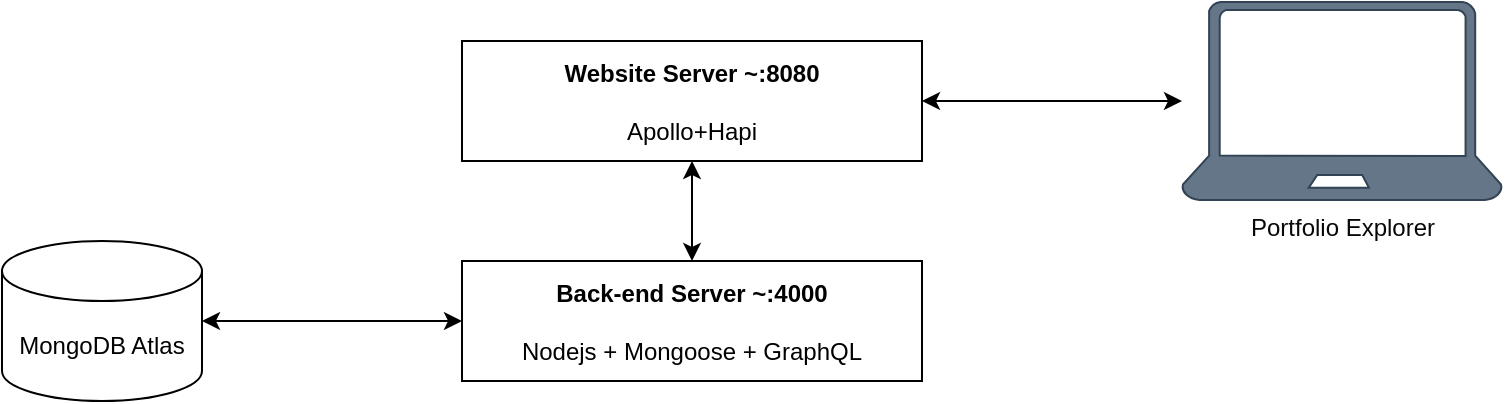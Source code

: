<mxfile version="14.6.13" type="device" pages="3"><diagram id="Qr_kKK8vMp603plm6s5G" name="App Architecture"><mxGraphModel dx="1346" dy="997" grid="1" gridSize="10" guides="1" tooltips="1" connect="1" arrows="1" fold="1" page="1" pageScale="1" pageWidth="1169" pageHeight="827" math="0" shadow="0"><root><mxCell id="NFdSjjTdS_H8bjInkMwH-0"/><mxCell id="NFdSjjTdS_H8bjInkMwH-1" parent="NFdSjjTdS_H8bjInkMwH-0"/><mxCell id="NFdSjjTdS_H8bjInkMwH-6" style="edgeStyle=orthogonalEdgeStyle;rounded=0;orthogonalLoop=1;jettySize=auto;html=1;entryX=0;entryY=0.5;entryDx=0;entryDy=0;startArrow=classic;startFill=1;" parent="NFdSjjTdS_H8bjInkMwH-1" source="NFdSjjTdS_H8bjInkMwH-2" target="NFdSjjTdS_H8bjInkMwH-5" edge="1"><mxGeometry relative="1" as="geometry"/></mxCell><mxCell id="NFdSjjTdS_H8bjInkMwH-2" value="MongoDB Atlas" style="shape=cylinder3;whiteSpace=wrap;html=1;boundedLbl=1;backgroundOutline=1;size=15;" parent="NFdSjjTdS_H8bjInkMwH-1" vertex="1"><mxGeometry x="200" y="419.5" width="100" height="80" as="geometry"/></mxCell><mxCell id="NFdSjjTdS_H8bjInkMwH-5" value="&lt;b&gt;Back-end Server ~:4000&lt;br&gt;&lt;/b&gt;&lt;br&gt;Nodejs + Mongoose + GraphQL" style="rounded=0;whiteSpace=wrap;html=1;" parent="NFdSjjTdS_H8bjInkMwH-1" vertex="1"><mxGeometry x="430" y="429.5" width="230" height="60" as="geometry"/></mxCell><mxCell id="NFdSjjTdS_H8bjInkMwH-8" style="edgeStyle=orthogonalEdgeStyle;rounded=0;orthogonalLoop=1;jettySize=auto;html=1;entryX=0.5;entryY=0;entryDx=0;entryDy=0;startArrow=classic;startFill=1;" parent="NFdSjjTdS_H8bjInkMwH-1" source="NFdSjjTdS_H8bjInkMwH-7" target="NFdSjjTdS_H8bjInkMwH-5" edge="1"><mxGeometry relative="1" as="geometry"/></mxCell><mxCell id="NFdSjjTdS_H8bjInkMwH-10" style="edgeStyle=orthogonalEdgeStyle;rounded=0;orthogonalLoop=1;jettySize=auto;html=1;startArrow=classic;startFill=1;" parent="NFdSjjTdS_H8bjInkMwH-1" source="NFdSjjTdS_H8bjInkMwH-7" target="NFdSjjTdS_H8bjInkMwH-9" edge="1"><mxGeometry relative="1" as="geometry"/></mxCell><mxCell id="NFdSjjTdS_H8bjInkMwH-7" value="&lt;b&gt;Website Server&amp;nbsp;~:8080&lt;br&gt;&lt;/b&gt;&lt;br&gt;Apollo+Hapi" style="rounded=0;whiteSpace=wrap;html=1;" parent="NFdSjjTdS_H8bjInkMwH-1" vertex="1"><mxGeometry x="430" y="319.5" width="230" height="60" as="geometry"/></mxCell><mxCell id="NFdSjjTdS_H8bjInkMwH-9" value="&lt;font color=&quot;#080808&quot;&gt;Portfolio Explorer&lt;/font&gt;" style="verticalLabelPosition=bottom;html=1;verticalAlign=top;align=center;strokeColor=#314354;fillColor=#647687;shape=mxgraph.azure.laptop;pointerEvents=1;fontColor=#ffffff;" parent="NFdSjjTdS_H8bjInkMwH-1" vertex="1"><mxGeometry x="790" y="300" width="160" height="99" as="geometry"/></mxCell></root></mxGraphModel></diagram><diagram id="U951dMZK3x4A3DFiXVAW" name="Data Structure"><mxGraphModel dx="1346" dy="997" grid="1" gridSize="10" guides="1" tooltips="1" connect="1" arrows="1" fold="1" page="1" pageScale="1" pageWidth="1169" pageHeight="827" math="0" shadow="0"><root><mxCell id="0"/><mxCell id="1" parent="0"/><mxCell id="augE_lxb-99a8Fwj-oyF-2" value="User" style="swimlane;fontStyle=0;childLayout=stackLayout;horizontal=1;startSize=26;fillColor=#d5e8d4;horizontalStack=0;resizeParent=1;resizeParentMax=0;resizeLast=0;collapsible=1;marginBottom=0;strokeColor=#82b366;" parent="1" vertex="1"><mxGeometry x="40" y="40" width="160" height="130" as="geometry"><mxRectangle x="120" y="80" width="60" height="26" as="alternateBounds"/></mxGeometry></mxCell><mxCell id="augE_lxb-99a8Fwj-oyF-3" value="+ email: String" style="text;strokeColor=none;fillColor=none;align=left;verticalAlign=top;spacingLeft=4;spacingRight=4;overflow=hidden;rotatable=0;points=[[0,0.5],[1,0.5]];portConstraint=eastwest;" parent="augE_lxb-99a8Fwj-oyF-2" vertex="1"><mxGeometry y="26" width="160" height="26" as="geometry"/></mxCell><mxCell id="augE_lxb-99a8Fwj-oyF-4" value="+ email_verified: Boolean" style="text;strokeColor=none;fillColor=none;align=left;verticalAlign=top;spacingLeft=4;spacingRight=4;overflow=hidden;rotatable=0;points=[[0,0.5],[1,0.5]];portConstraint=eastwest;" parent="augE_lxb-99a8Fwj-oyF-2" vertex="1"><mxGeometry y="52" width="160" height="26" as="geometry"/></mxCell><mxCell id="augE_lxb-99a8Fwj-oyF-5" value="+ username: String" style="text;strokeColor=none;fillColor=none;align=left;verticalAlign=top;spacingLeft=4;spacingRight=4;overflow=hidden;rotatable=0;points=[[0,0.5],[1,0.5]];portConstraint=eastwest;" parent="augE_lxb-99a8Fwj-oyF-2" vertex="1"><mxGeometry y="78" width="160" height="26" as="geometry"/></mxCell><mxCell id="augE_lxb-99a8Fwj-oyF-6" value="+ role: String" style="text;strokeColor=none;fillColor=none;align=left;verticalAlign=top;spacingLeft=4;spacingRight=4;overflow=hidden;rotatable=0;points=[[0,0.5],[1,0.5]];portConstraint=eastwest;" parent="augE_lxb-99a8Fwj-oyF-2" vertex="1"><mxGeometry y="104" width="160" height="26" as="geometry"/></mxCell><mxCell id="augE_lxb-99a8Fwj-oyF-9" value="Permission" style="swimlane;fontStyle=0;childLayout=stackLayout;horizontal=1;startSize=26;fillColor=#f8cecc;horizontalStack=0;resizeParent=1;resizeParentMax=0;resizeLast=0;collapsible=1;marginBottom=0;strokeColor=#b85450;" parent="1" vertex="1"><mxGeometry x="40" y="180" width="160" height="156" as="geometry"/></mxCell><mxCell id="augE_lxb-99a8Fwj-oyF-10" value="+ subject: String" style="text;strokeColor=none;fillColor=none;align=left;verticalAlign=top;spacingLeft=4;spacingRight=4;overflow=hidden;rotatable=0;points=[[0,0.5],[1,0.5]];portConstraint=eastwest;" parent="augE_lxb-99a8Fwj-oyF-9" vertex="1"><mxGeometry y="26" width="160" height="26" as="geometry"/></mxCell><mxCell id="augE_lxb-99a8Fwj-oyF-11" value="+ action: String" style="text;strokeColor=none;fillColor=none;align=left;verticalAlign=top;spacingLeft=4;spacingRight=4;overflow=hidden;rotatable=0;points=[[0,0.5],[1,0.5]];portConstraint=eastwest;" parent="augE_lxb-99a8Fwj-oyF-9" vertex="1"><mxGeometry y="52" width="160" height="26" as="geometry"/></mxCell><mxCell id="augE_lxb-99a8Fwj-oyF-12" value="+ object: String" style="text;strokeColor=none;fillColor=none;align=left;verticalAlign=top;spacingLeft=4;spacingRight=4;overflow=hidden;rotatable=0;points=[[0,0.5],[1,0.5]];portConstraint=eastwest;" parent="augE_lxb-99a8Fwj-oyF-9" vertex="1"><mxGeometry y="78" width="160" height="26" as="geometry"/></mxCell><mxCell id="augE_lxb-99a8Fwj-oyF-13" value="+ object_type: String" style="text;strokeColor=none;fillColor=none;align=left;verticalAlign=top;spacingLeft=4;spacingRight=4;overflow=hidden;rotatable=0;points=[[0,0.5],[1,0.5]];portConstraint=eastwest;" parent="augE_lxb-99a8Fwj-oyF-9" vertex="1"><mxGeometry y="104" width="160" height="26" as="geometry"/></mxCell><mxCell id="augE_lxb-99a8Fwj-oyF-14" value="+ depth: Number" style="text;strokeColor=none;fillColor=none;align=left;verticalAlign=top;spacingLeft=4;spacingRight=4;overflow=hidden;rotatable=0;points=[[0,0.5],[1,0.5]];portConstraint=eastwest;" parent="augE_lxb-99a8Fwj-oyF-9" vertex="1"><mxGeometry y="130" width="160" height="26" as="geometry"/></mxCell><mxCell id="augE_lxb-99a8Fwj-oyF-32" value="Layout" style="swimlane;fontStyle=0;childLayout=stackLayout;horizontal=1;startSize=26;fillColor=#e1d5e7;horizontalStack=0;resizeParent=1;resizeParentMax=0;resizeLast=0;collapsible=1;marginBottom=0;strokeColor=#9673a6;" parent="1" vertex="1"><mxGeometry x="40" y="352" width="160" height="78" as="geometry"/></mxCell><mxCell id="augE_lxb-99a8Fwj-oyF-33" value="+ name: String" style="text;strokeColor=none;fillColor=none;align=left;verticalAlign=top;spacingLeft=4;spacingRight=4;overflow=hidden;rotatable=0;points=[[0,0.5],[1,0.5]];portConstraint=eastwest;" parent="augE_lxb-99a8Fwj-oyF-32" vertex="1"><mxGeometry y="26" width="160" height="26" as="geometry"/></mxCell><mxCell id="augE_lxb-99a8Fwj-oyF-34" value="+ layout: [[String]]" style="text;strokeColor=none;fillColor=none;align=left;verticalAlign=top;spacingLeft=4;spacingRight=4;overflow=hidden;rotatable=0;points=[[0,0.5],[1,0.5]];portConstraint=eastwest;" parent="augE_lxb-99a8Fwj-oyF-32" vertex="1"><mxGeometry y="52" width="160" height="26" as="geometry"/></mxCell><mxCell id="augE_lxb-99a8Fwj-oyF-72" value="Board" style="swimlane;fontStyle=0;childLayout=stackLayout;horizontal=1;startSize=26;fillColor=#ffe6cc;horizontalStack=0;resizeParent=1;resizeParentMax=0;resizeLast=0;collapsible=1;marginBottom=0;strokeColor=#d79b00;" parent="1" vertex="1"><mxGeometry x="240" y="40" width="160" height="208" as="geometry"/></mxCell><mxCell id="augE_lxb-99a8Fwj-oyF-73" value="+ name: String" style="text;strokeColor=none;fillColor=none;align=left;verticalAlign=top;spacingLeft=4;spacingRight=4;overflow=hidden;rotatable=0;points=[[0,0.5],[1,0.5]];portConstraint=eastwest;" parent="augE_lxb-99a8Fwj-oyF-72" vertex="1"><mxGeometry y="26" width="160" height="26" as="geometry"/></mxCell><mxCell id="augE_lxb-99a8Fwj-oyF-74" value="+ board_id: String" style="text;strokeColor=none;fillColor=none;align=left;verticalAlign=top;spacingLeft=4;spacingRight=4;overflow=hidden;rotatable=0;points=[[0,0.5],[1,0.5]];portConstraint=eastwest;" parent="augE_lxb-99a8Fwj-oyF-72" vertex="1"><mxGeometry y="52" width="160" height="26" as="geometry"/></mxCell><mxCell id="augE_lxb-99a8Fwj-oyF-75" value="+ background: String" style="text;strokeColor=none;fillColor=none;align=left;verticalAlign=top;spacingLeft=4;spacingRight=4;overflow=hidden;rotatable=0;points=[[0,0.5],[1,0.5]];portConstraint=eastwest;" parent="augE_lxb-99a8Fwj-oyF-72" vertex="1"><mxGeometry y="78" width="160" height="26" as="geometry"/></mxCell><mxCell id="augE_lxb-99a8Fwj-oyF-76" value="+ description: String" style="text;strokeColor=none;fillColor=none;align=left;verticalAlign=top;spacingLeft=4;spacingRight=4;overflow=hidden;rotatable=0;points=[[0,0.5],[1,0.5]];portConstraint=eastwest;" parent="augE_lxb-99a8Fwj-oyF-72" vertex="1"><mxGeometry y="104" width="160" height="26" as="geometry"/></mxCell><mxCell id="augE_lxb-99a8Fwj-oyF-77" value="+ group_layouts: [Layout]" style="text;strokeColor=none;fillColor=none;align=left;verticalAlign=top;spacingLeft=4;spacingRight=4;overflow=hidden;rotatable=0;points=[[0,0.5],[1,0.5]];portConstraint=eastwest;" parent="augE_lxb-99a8Fwj-oyF-72" vertex="1"><mxGeometry y="130" width="160" height="26" as="geometry"/></mxCell><mxCell id="augE_lxb-99a8Fwj-oyF-79" value="+ type: String" style="text;strokeColor=none;fillColor=none;align=left;verticalAlign=top;spacingLeft=4;spacingRight=4;overflow=hidden;rotatable=0;points=[[0,0.5],[1,0.5]];portConstraint=eastwest;" parent="augE_lxb-99a8Fwj-oyF-72" vertex="1"><mxGeometry y="156" width="160" height="26" as="geometry"/></mxCell><mxCell id="augE_lxb-99a8Fwj-oyF-78" value="+ scope: String" style="text;strokeColor=none;fillColor=none;align=left;verticalAlign=top;spacingLeft=4;spacingRight=4;overflow=hidden;rotatable=0;points=[[0,0.5],[1,0.5]];portConstraint=eastwest;" parent="augE_lxb-99a8Fwj-oyF-72" vertex="1"><mxGeometry y="182" width="160" height="26" as="geometry"/></mxCell><mxCell id="augE_lxb-99a8Fwj-oyF-16" value="Group" style="swimlane;fontStyle=0;childLayout=stackLayout;horizontal=1;startSize=26;fillColor=#dae8fc;horizontalStack=0;resizeParent=1;resizeParentMax=0;resizeLast=0;collapsible=1;marginBottom=0;strokeColor=#6c8ebf;" parent="1" vertex="1"><mxGeometry x="420" y="40" width="190" height="390" as="geometry"/></mxCell><mxCell id="augE_lxb-99a8Fwj-oyF-17" value="+ name: String" style="text;strokeColor=none;fillColor=none;align=left;verticalAlign=top;spacingLeft=4;spacingRight=4;overflow=hidden;rotatable=0;points=[[0,0.5],[1,0.5]];portConstraint=eastwest;" parent="augE_lxb-99a8Fwj-oyF-16" vertex="1"><mxGeometry y="26" width="190" height="26" as="geometry"/></mxCell><mxCell id="augE_lxb-99a8Fwj-oyF-18" value="+ sector: String" style="text;strokeColor=none;fillColor=none;align=left;verticalAlign=top;spacingLeft=4;spacingRight=4;overflow=hidden;rotatable=0;points=[[0,0.5],[1,0.5]];portConstraint=eastwest;" parent="augE_lxb-99a8Fwj-oyF-16" vertex="1"><mxGeometry y="52" width="190" height="26" as="geometry"/></mxCell><mxCell id="augE_lxb-99a8Fwj-oyF-19" value="+ description: String" style="text;strokeColor=none;fillColor=none;align=left;verticalAlign=top;spacingLeft=4;spacingRight=4;overflow=hidden;rotatable=0;points=[[0,0.5],[1,0.5]];portConstraint=eastwest;" parent="augE_lxb-99a8Fwj-oyF-16" vertex="1"><mxGeometry y="78" width="190" height="26" as="geometry"/></mxCell><mxCell id="augE_lxb-99a8Fwj-oyF-20" value="+ display_option: String" style="text;strokeColor=none;fillColor=none;align=left;verticalAlign=top;spacingLeft=4;spacingRight=4;overflow=hidden;rotatable=0;points=[[0,0.5],[1,0.5]];portConstraint=eastwest;" parent="augE_lxb-99a8Fwj-oyF-16" vertex="1"><mxGeometry y="104" width="190" height="26" as="geometry"/></mxCell><mxCell id="augE_lxb-99a8Fwj-oyF-26" value="+ background: String" style="text;strokeColor=none;fillColor=none;align=left;verticalAlign=top;spacingLeft=4;spacingRight=4;overflow=hidden;rotatable=0;points=[[0,0.5],[1,0.5]];portConstraint=eastwest;" parent="augE_lxb-99a8Fwj-oyF-16" vertex="1"><mxGeometry y="130" width="190" height="26" as="geometry"/></mxCell><mxCell id="augE_lxb-99a8Fwj-oyF-27" value="+ color: String" style="text;strokeColor=none;fillColor=none;align=left;verticalAlign=top;spacingLeft=4;spacingRight=4;overflow=hidden;rotatable=0;points=[[0,0.5],[1,0.5]];portConstraint=eastwest;" parent="augE_lxb-99a8Fwj-oyF-16" vertex="1"><mxGeometry y="156" width="190" height="26" as="geometry"/></mxCell><mxCell id="augE_lxb-99a8Fwj-oyF-28" value="+ n_depth: Number" style="text;strokeColor=none;fillColor=none;align=left;verticalAlign=top;spacingLeft=4;spacingRight=4;overflow=hidden;rotatable=0;points=[[0,0.5],[1,0.5]];portConstraint=eastwest;" parent="augE_lxb-99a8Fwj-oyF-16" vertex="1"><mxGeometry y="182" width="190" height="26" as="geometry"/></mxCell><mxCell id="augE_lxb-99a8Fwj-oyF-29" value="+ parent_groupId: String" style="text;strokeColor=none;fillColor=none;align=left;verticalAlign=top;spacingLeft=4;spacingRight=4;overflow=hidden;rotatable=0;points=[[0,0.5],[1,0.5]];portConstraint=eastwest;" parent="augE_lxb-99a8Fwj-oyF-16" vertex="1"><mxGeometry y="208" width="190" height="26" as="geometry"/></mxCell><mxCell id="augE_lxb-99a8Fwj-oyF-30" value="+ _boardId: String" style="text;strokeColor=none;fillColor=none;align=left;verticalAlign=top;spacingLeft=4;spacingRight=4;overflow=hidden;rotatable=0;points=[[0,0.5],[1,0.5]];portConstraint=eastwest;" parent="augE_lxb-99a8Fwj-oyF-16" vertex="1"><mxGeometry y="234" width="190" height="26" as="geometry"/></mxCell><mxCell id="augE_lxb-99a8Fwj-oyF-31" value="+ board_id: String" style="text;strokeColor=none;fillColor=none;align=left;verticalAlign=top;spacingLeft=4;spacingRight=4;overflow=hidden;rotatable=0;points=[[0,0.5],[1,0.5]];portConstraint=eastwest;" parent="augE_lxb-99a8Fwj-oyF-16" vertex="1"><mxGeometry y="260" width="190" height="26" as="geometry"/></mxCell><mxCell id="augE_lxb-99a8Fwj-oyF-43" value="+ group_layouts: [Layout]" style="text;strokeColor=none;fillColor=none;align=left;verticalAlign=top;spacingLeft=4;spacingRight=4;overflow=hidden;rotatable=0;points=[[0,0.5],[1,0.5]];portConstraint=eastwest;" parent="augE_lxb-99a8Fwj-oyF-16" vertex="1"><mxGeometry y="286" width="190" height="26" as="geometry"/></mxCell><mxCell id="augE_lxb-99a8Fwj-oyF-57" value="+ concept_layouts: [Layout]" style="text;strokeColor=none;fillColor=none;align=left;verticalAlign=top;spacingLeft=4;spacingRight=4;overflow=hidden;rotatable=0;points=[[0,0.5],[1,0.5]];portConstraint=eastwest;" parent="augE_lxb-99a8Fwj-oyF-16" vertex="1"><mxGeometry y="312" width="190" height="26" as="geometry"/></mxCell><mxCell id="augE_lxb-99a8Fwj-oyF-61" value="+ scope: String" style="text;strokeColor=none;fillColor=none;align=left;verticalAlign=top;spacingLeft=4;spacingRight=4;overflow=hidden;rotatable=0;points=[[0,0.5],[1,0.5]];portConstraint=eastwest;" parent="augE_lxb-99a8Fwj-oyF-16" vertex="1"><mxGeometry y="338" width="190" height="26" as="geometry"/></mxCell><mxCell id="augE_lxb-99a8Fwj-oyF-62" value="+ type: String" style="text;strokeColor=none;fillColor=none;align=left;verticalAlign=top;spacingLeft=4;spacingRight=4;overflow=hidden;rotatable=0;points=[[0,0.5],[1,0.5]];portConstraint=eastwest;" parent="augE_lxb-99a8Fwj-oyF-16" vertex="1"><mxGeometry y="364" width="190" height="26" as="geometry"/></mxCell><mxCell id="augE_lxb-99a8Fwj-oyF-63" value="Concept" style="swimlane;fontStyle=0;childLayout=stackLayout;horizontal=1;startSize=26;fillColor=#fff2cc;horizontalStack=0;resizeParent=1;resizeParentMax=0;resizeLast=0;collapsible=1;marginBottom=0;strokeColor=#d6b656;" parent="1" vertex="1"><mxGeometry x="630" y="40" width="160" height="234" as="geometry"/></mxCell><mxCell id="augE_lxb-99a8Fwj-oyF-64" value="+ name: String" style="text;strokeColor=none;fillColor=none;align=left;verticalAlign=top;spacingLeft=4;spacingRight=4;overflow=hidden;rotatable=0;points=[[0,0.5],[1,0.5]];portConstraint=eastwest;" parent="augE_lxb-99a8Fwj-oyF-63" vertex="1"><mxGeometry y="26" width="160" height="26" as="geometry"/></mxCell><mxCell id="augE_lxb-99a8Fwj-oyF-65" value="+ logo_url: String" style="text;strokeColor=none;fillColor=none;align=left;verticalAlign=top;spacingLeft=4;spacingRight=4;overflow=hidden;rotatable=0;points=[[0,0.5],[1,0.5]];portConstraint=eastwest;" parent="augE_lxb-99a8Fwj-oyF-63" vertex="1"><mxGeometry y="52" width="160" height="26" as="geometry"/></mxCell><mxCell id="augE_lxb-99a8Fwj-oyF-66" value="+ meta: {color, symbol}" style="text;strokeColor=none;fillColor=none;align=left;verticalAlign=top;spacingLeft=4;spacingRight=4;overflow=hidden;rotatable=0;points=[[0,0.5],[1,0.5]];portConstraint=eastwest;" parent="augE_lxb-99a8Fwj-oyF-63" vertex="1"><mxGeometry y="78" width="160" height="26" as="geometry"/></mxCell><mxCell id="augE_lxb-99a8Fwj-oyF-67" value="+ markdown: String" style="text;strokeColor=none;fillColor=none;align=left;verticalAlign=top;spacingLeft=4;spacingRight=4;overflow=hidden;rotatable=0;points=[[0,0.5],[1,0.5]];portConstraint=eastwest;" parent="augE_lxb-99a8Fwj-oyF-63" vertex="1"><mxGeometry y="104" width="160" height="26" as="geometry"/></mxCell><mxCell id="augE_lxb-99a8Fwj-oyF-68" value="+ details: {deprecated}" style="text;strokeColor=none;fillColor=none;align=left;verticalAlign=top;spacingLeft=4;spacingRight=4;overflow=hidden;rotatable=0;points=[[0,0.5],[1,0.5]];portConstraint=eastwest;" parent="augE_lxb-99a8Fwj-oyF-63" vertex="1"><mxGeometry y="130" width="160" height="26" as="geometry"/></mxCell><mxCell id="augE_lxb-99a8Fwj-oyF-69" value="+ groupIds: [String]" style="text;strokeColor=none;fillColor=none;align=left;verticalAlign=top;spacingLeft=4;spacingRight=4;overflow=hidden;rotatable=0;points=[[0,0.5],[1,0.5]];portConstraint=eastwest;" parent="augE_lxb-99a8Fwj-oyF-63" vertex="1"><mxGeometry y="156" width="160" height="26" as="geometry"/></mxCell><mxCell id="augE_lxb-99a8Fwj-oyF-70" value="+ scope: String" style="text;strokeColor=none;fillColor=none;align=left;verticalAlign=top;spacingLeft=4;spacingRight=4;overflow=hidden;rotatable=0;points=[[0,0.5],[1,0.5]];portConstraint=eastwest;" parent="augE_lxb-99a8Fwj-oyF-63" vertex="1"><mxGeometry y="182" width="160" height="26" as="geometry"/></mxCell><mxCell id="augE_lxb-99a8Fwj-oyF-71" value="+ type: String" style="text;strokeColor=none;fillColor=none;align=left;verticalAlign=top;spacingLeft=4;spacingRight=4;overflow=hidden;rotatable=0;points=[[0,0.5],[1,0.5]];portConstraint=eastwest;" parent="augE_lxb-99a8Fwj-oyF-63" vertex="1"><mxGeometry y="208" width="160" height="26" as="geometry"/></mxCell><mxCell id="JCSYPZFyENbM_LOWh0wH-4" style="edgeStyle=orthogonalEdgeStyle;rounded=0;orthogonalLoop=1;jettySize=auto;html=1;entryX=0;entryY=0.5;entryDx=0;entryDy=0;startArrow=none;startFill=0;" parent="1" source="ahbWEZtaEer1QGdF5FPs-1" target="kWbFMQelYYDr-9-dLNka-1" edge="1"><mxGeometry relative="1" as="geometry"/></mxCell><mxCell id="JCSYPZFyENbM_LOWh0wH-5" style="edgeStyle=orthogonalEdgeStyle;rounded=0;orthogonalLoop=1;jettySize=auto;html=1;entryX=0;entryY=0.5;entryDx=0;entryDy=0;startArrow=none;startFill=0;" parent="1" source="ahbWEZtaEer1QGdF5FPs-1" target="kWbFMQelYYDr-9-dLNka-2" edge="1"><mxGeometry relative="1" as="geometry"><Array as="points"><mxPoint x="350" y="636"/><mxPoint x="350" y="756"/></Array></mxGeometry></mxCell><mxCell id="JCSYPZFyENbM_LOWh0wH-6" style="edgeStyle=orthogonalEdgeStyle;rounded=0;orthogonalLoop=1;jettySize=auto;html=1;entryX=0;entryY=0.5;entryDx=0;entryDy=0;startArrow=none;startFill=0;" parent="1" source="ahbWEZtaEer1QGdF5FPs-1" target="ahbWEZtaEer1QGdF5FPs-2" edge="1"><mxGeometry relative="1" as="geometry"><Array as="points"><mxPoint x="350" y="636"/><mxPoint x="350" y="510"/></Array></mxGeometry></mxCell><mxCell id="JCSYPZFyENbM_LOWh0wH-7" value="Read/Write/Modify" style="edgeLabel;html=1;align=center;verticalAlign=middle;resizable=0;points=[];" parent="JCSYPZFyENbM_LOWh0wH-6" vertex="1" connectable="0"><mxGeometry x="-0.698" y="-2" relative="1" as="geometry"><mxPoint x="122" y="-2" as="offset"/></mxGeometry></mxCell><mxCell id="ahbWEZtaEer1QGdF5FPs-1" value="User" style="rounded=1;whiteSpace=wrap;html=1;fillColor=#d5e8d4;strokeColor=#82b366;" parent="1" vertex="1"><mxGeometry x="40" y="606" width="120" height="60" as="geometry"/></mxCell><mxCell id="kWbFMQelYYDr-9-dLNka-5" style="edgeStyle=orthogonalEdgeStyle;rounded=0;orthogonalLoop=1;jettySize=auto;html=1;entryX=0.5;entryY=0;entryDx=0;entryDy=0;startArrow=none;startFill=0;" parent="1" source="ahbWEZtaEer1QGdF5FPs-2" target="kWbFMQelYYDr-9-dLNka-1" edge="1"><mxGeometry relative="1" as="geometry"/></mxCell><mxCell id="kWbFMQelYYDr-9-dLNka-6" value="Boards Contain Groups" style="edgeLabel;html=1;align=center;verticalAlign=middle;resizable=0;points=[];" parent="kWbFMQelYYDr-9-dLNka-5" vertex="1" connectable="0"><mxGeometry x="-0.545" y="2" relative="1" as="geometry"><mxPoint x="-2" y="15" as="offset"/></mxGeometry></mxCell><mxCell id="ahbWEZtaEer1QGdF5FPs-2" value="Board" style="rounded=1;whiteSpace=wrap;html=1;fillColor=#ffe6cc;strokeColor=#d79b00;" parent="1" vertex="1"><mxGeometry x="420" y="480" width="120" height="60" as="geometry"/></mxCell><mxCell id="kWbFMQelYYDr-9-dLNka-7" style="edgeStyle=orthogonalEdgeStyle;rounded=0;orthogonalLoop=1;jettySize=auto;html=1;entryX=0.5;entryY=0;entryDx=0;entryDy=0;startArrow=none;startFill=0;" parent="1" source="kWbFMQelYYDr-9-dLNka-1" target="kWbFMQelYYDr-9-dLNka-2" edge="1"><mxGeometry relative="1" as="geometry"/></mxCell><mxCell id="kWbFMQelYYDr-9-dLNka-8" value="Groups Contain Concepts" style="edgeLabel;html=1;align=center;verticalAlign=middle;resizable=0;points=[];" parent="kWbFMQelYYDr-9-dLNka-7" vertex="1" connectable="0"><mxGeometry x="-0.033" y="-4" relative="1" as="geometry"><mxPoint x="4" as="offset"/></mxGeometry></mxCell><mxCell id="kWbFMQelYYDr-9-dLNka-1" value="Group" style="rounded=1;whiteSpace=wrap;html=1;fillColor=#dae8fc;strokeColor=#6c8ebf;" parent="1" vertex="1"><mxGeometry x="420" y="606" width="120" height="60" as="geometry"/></mxCell><mxCell id="kWbFMQelYYDr-9-dLNka-2" value="Concept" style="rounded=1;whiteSpace=wrap;html=1;fillColor=#fff2cc;strokeColor=#d6b656;" parent="1" vertex="1"><mxGeometry x="420" y="726" width="120" height="60" as="geometry"/></mxCell><mxCell id="kWbFMQelYYDr-9-dLNka-3" value="Permission" style="rounded=1;whiteSpace=wrap;html=1;fillColor=#f8cecc;strokeColor=#b85450;" parent="1" vertex="1"><mxGeometry x="200" y="626" width="70" height="20" as="geometry"/></mxCell><mxCell id="kWbFMQelYYDr-9-dLNka-4" value="Layout" style="rounded=1;whiteSpace=wrap;html=1;fillColor=#e1d5e7;strokeColor=#9673a6;" parent="1" vertex="1"><mxGeometry x="400" y="770" width="55" height="24" as="geometry"/></mxCell><mxCell id="kWbFMQelYYDr-9-dLNka-9" style="edgeStyle=orthogonalEdgeStyle;rounded=0;orthogonalLoop=1;jettySize=auto;html=1;startArrow=none;startFill=0;elbow=vertical;" parent="1" source="kWbFMQelYYDr-9-dLNka-1" target="kWbFMQelYYDr-9-dLNka-1" edge="1"><mxGeometry relative="1" as="geometry"/></mxCell><mxCell id="kWbFMQelYYDr-9-dLNka-10" value="Groups Contain Groups" style="edgeLabel;html=1;align=center;verticalAlign=middle;resizable=0;points=[];" parent="kWbFMQelYYDr-9-dLNka-9" vertex="1" connectable="0"><mxGeometry x="0.333" y="-1" relative="1" as="geometry"><mxPoint x="70" y="-9" as="offset"/></mxGeometry></mxCell><mxCell id="JCSYPZFyENbM_LOWh0wH-1" value="Layout" style="rounded=1;whiteSpace=wrap;html=1;fillColor=#e1d5e7;strokeColor=#9673a6;" parent="1" vertex="1"><mxGeometry x="405" y="650" width="55" height="24" as="geometry"/></mxCell><mxCell id="JCSYPZFyENbM_LOWh0wH-2" value="Layout" style="rounded=1;whiteSpace=wrap;html=1;fillColor=#e1d5e7;strokeColor=#9673a6;" parent="1" vertex="1"><mxGeometry x="405" y="524" width="55" height="24" as="geometry"/></mxCell><mxCell id="JCSYPZFyENbM_LOWh0wH-12" value="User needs appropriate permission for read/write/mod" style="text;html=1;strokeColor=none;fillColor=none;align=center;verticalAlign=middle;whiteSpace=wrap;rounded=0;" parent="1" vertex="1"><mxGeometry x="182.5" y="560" width="105" height="60" as="geometry"/></mxCell></root></mxGraphModel></diagram><diagram id="IrDOA5qKBOFy669kUhGe" name="Permissions"><mxGraphModel dx="1351" dy="1123" grid="1" gridSize="10" guides="1" tooltips="1" connect="1" arrows="1" fold="1" page="1" pageScale="1" pageWidth="1169" pageHeight="827" math="0" shadow="0"><root><mxCell id="Ij6slE83piAcpOyyp57X-0"/><mxCell id="Ij6slE83piAcpOyyp57X-1" parent="Ij6slE83piAcpOyyp57X-0"/><mxCell id="RUHUaKXGuQk7iDaq4Yat-0" value="Permission" style="swimlane;fontStyle=0;childLayout=stackLayout;horizontal=1;startSize=26;fillColor=#f8cecc;horizontalStack=0;resizeParent=1;resizeParentMax=0;resizeLast=0;collapsible=1;marginBottom=0;strokeColor=#b85450;" vertex="1" parent="Ij6slE83piAcpOyyp57X-1"><mxGeometry x="40" y="40" width="160" height="156" as="geometry"/></mxCell><mxCell id="RUHUaKXGuQk7iDaq4Yat-1" value="+ subject: String" style="text;strokeColor=none;fillColor=none;align=left;verticalAlign=top;spacingLeft=4;spacingRight=4;overflow=hidden;rotatable=0;points=[[0,0.5],[1,0.5]];portConstraint=eastwest;" vertex="1" parent="RUHUaKXGuQk7iDaq4Yat-0"><mxGeometry y="26" width="160" height="26" as="geometry"/></mxCell><mxCell id="RUHUaKXGuQk7iDaq4Yat-2" value="+ action: String" style="text;strokeColor=none;fillColor=none;align=left;verticalAlign=top;spacingLeft=4;spacingRight=4;overflow=hidden;rotatable=0;points=[[0,0.5],[1,0.5]];portConstraint=eastwest;" vertex="1" parent="RUHUaKXGuQk7iDaq4Yat-0"><mxGeometry y="52" width="160" height="26" as="geometry"/></mxCell><mxCell id="RUHUaKXGuQk7iDaq4Yat-3" value="+ object: String" style="text;strokeColor=none;fillColor=none;align=left;verticalAlign=top;spacingLeft=4;spacingRight=4;overflow=hidden;rotatable=0;points=[[0,0.5],[1,0.5]];portConstraint=eastwest;" vertex="1" parent="RUHUaKXGuQk7iDaq4Yat-0"><mxGeometry y="78" width="160" height="26" as="geometry"/></mxCell><mxCell id="RUHUaKXGuQk7iDaq4Yat-4" value="+ object_type: String" style="text;strokeColor=none;fillColor=none;align=left;verticalAlign=top;spacingLeft=4;spacingRight=4;overflow=hidden;rotatable=0;points=[[0,0.5],[1,0.5]];portConstraint=eastwest;" vertex="1" parent="RUHUaKXGuQk7iDaq4Yat-0"><mxGeometry y="104" width="160" height="26" as="geometry"/></mxCell><mxCell id="RUHUaKXGuQk7iDaq4Yat-5" value="+ depth: Number" style="text;strokeColor=none;fillColor=none;align=left;verticalAlign=top;spacingLeft=4;spacingRight=4;overflow=hidden;rotatable=0;points=[[0,0.5],[1,0.5]];portConstraint=eastwest;" vertex="1" parent="RUHUaKXGuQk7iDaq4Yat-0"><mxGeometry y="130" width="160" height="26" as="geometry"/></mxCell><mxCell id="RUHUaKXGuQk7iDaq4Yat-14" style="edgeStyle=orthogonalEdgeStyle;rounded=0;orthogonalLoop=1;jettySize=auto;html=1;startArrow=none;startFill=0;" edge="1" parent="Ij6slE83piAcpOyyp57X-1" source="RUHUaKXGuQk7iDaq4Yat-7" target="RUHUaKXGuQk7iDaq4Yat-13"><mxGeometry relative="1" as="geometry"/></mxCell><mxCell id="RUHUaKXGuQk7iDaq4Yat-15" style="edgeStyle=orthogonalEdgeStyle;rounded=0;orthogonalLoop=1;jettySize=auto;html=1;startArrow=none;startFill=0;" edge="1" parent="Ij6slE83piAcpOyyp57X-1" source="RUHUaKXGuQk7iDaq4Yat-7" target="RUHUaKXGuQk7iDaq4Yat-8"><mxGeometry relative="1" as="geometry"/></mxCell><mxCell id="RUHUaKXGuQk7iDaq4Yat-7" value="&lt;b&gt;action&lt;/b&gt;&lt;br&gt;read / edit / delete / admin" style="rounded=1;whiteSpace=wrap;html=1;" vertex="1" parent="Ij6slE83piAcpOyyp57X-1"><mxGeometry x="415" y="86" width="170" height="60" as="geometry"/></mxCell><mxCell id="RUHUaKXGuQk7iDaq4Yat-8" value="&lt;b&gt;object_type&lt;/b&gt;&lt;br&gt;description of assigned type" style="shape=parallelogram;perimeter=parallelogramPerimeter;whiteSpace=wrap;html=1;fixedSize=1;" vertex="1" parent="Ij6slE83piAcpOyyp57X-1"><mxGeometry x="655" y="136" width="210" height="60" as="geometry"/></mxCell><mxCell id="RUHUaKXGuQk7iDaq4Yat-12" style="edgeStyle=orthogonalEdgeStyle;rounded=0;orthogonalLoop=1;jettySize=auto;html=1;entryX=0;entryY=0.5;entryDx=0;entryDy=0;startArrow=none;startFill=0;" edge="1" parent="Ij6slE83piAcpOyyp57X-1" source="RUHUaKXGuQk7iDaq4Yat-9" target="RUHUaKXGuQk7iDaq4Yat-7"><mxGeometry relative="1" as="geometry"/></mxCell><mxCell id="RUHUaKXGuQk7iDaq4Yat-9" value="&lt;b&gt;subject&lt;/b&gt;&lt;br&gt;(this particular user)" style="shape=umlActor;verticalLabelPosition=bottom;verticalAlign=top;html=1;outlineConnect=0;" vertex="1" parent="Ij6slE83piAcpOyyp57X-1"><mxGeometry x="305" y="66" width="50" height="100" as="geometry"/></mxCell><mxCell id="RUHUaKXGuQk7iDaq4Yat-13" value="&lt;b&gt;object (id)&lt;/b&gt;&lt;br&gt;[board, group, concept, user]" style="shape=parallelogram;perimeter=parallelogramPerimeter;whiteSpace=wrap;html=1;fixedSize=1;" vertex="1" parent="Ij6slE83piAcpOyyp57X-1"><mxGeometry x="655" y="26" width="210" height="60" as="geometry"/></mxCell><mxCell id="RUHUaKXGuQk7iDaq4Yat-17" value="Permissions are created (and deleted) when:&lt;br&gt;- New boards are created&lt;br&gt;- New groups are created&lt;br&gt;- New concepts are created" style="rounded=0;whiteSpace=wrap;html=1;align=left;spacingLeft=4;" vertex="1" parent="Ij6slE83piAcpOyyp57X-1"><mxGeometry x="40" y="270" width="320" height="60" as="geometry"/></mxCell><mxCell id="RUHUaKXGuQk7iDaq4Yat-24" value="This permission allows &lt;b&gt;alice&lt;/b&gt; &lt;b&gt;full control&lt;/b&gt; (all actions) on board &lt;b&gt;board_id_abc&lt;/b&gt;" style="rounded=0;whiteSpace=wrap;html=1;align=left;fillColor=#f8cecc;strokeColor=#b85450;spacingLeft=6;" vertex="1" parent="Ij6slE83piAcpOyyp57X-1"><mxGeometry x="200" y="340" width="200" height="50" as="geometry"/></mxCell><mxCell id="RUHUaKXGuQk7iDaq4Yat-18" value="Permission" style="swimlane;fontStyle=0;childLayout=stackLayout;horizontal=1;startSize=26;fillColor=#f8cecc;horizontalStack=0;resizeParent=1;resizeParentMax=0;resizeLast=0;collapsible=1;marginBottom=0;strokeColor=#b85450;" vertex="1" parent="Ij6slE83piAcpOyyp57X-1"><mxGeometry x="40" y="340" width="160" height="156" as="geometry"/></mxCell><mxCell id="RUHUaKXGuQk7iDaq4Yat-19" value="+ subject: alice" style="text;strokeColor=none;fillColor=none;align=left;verticalAlign=top;spacingLeft=4;spacingRight=4;overflow=hidden;rotatable=0;points=[[0,0.5],[1,0.5]];portConstraint=eastwest;" vertex="1" parent="RUHUaKXGuQk7iDaq4Yat-18"><mxGeometry y="26" width="160" height="26" as="geometry"/></mxCell><mxCell id="RUHUaKXGuQk7iDaq4Yat-20" value="+ action: admin" style="text;strokeColor=none;fillColor=none;align=left;verticalAlign=top;spacingLeft=4;spacingRight=4;overflow=hidden;rotatable=0;points=[[0,0.5],[1,0.5]];portConstraint=eastwest;" vertex="1" parent="RUHUaKXGuQk7iDaq4Yat-18"><mxGeometry y="52" width="160" height="26" as="geometry"/></mxCell><mxCell id="RUHUaKXGuQk7iDaq4Yat-21" value="+ object: board_id_abc" style="text;strokeColor=none;fillColor=none;align=left;verticalAlign=top;spacingLeft=4;spacingRight=4;overflow=hidden;rotatable=0;points=[[0,0.5],[1,0.5]];portConstraint=eastwest;" vertex="1" parent="RUHUaKXGuQk7iDaq4Yat-18"><mxGeometry y="78" width="160" height="26" as="geometry"/></mxCell><mxCell id="RUHUaKXGuQk7iDaq4Yat-22" value="+ object_type: board" style="text;strokeColor=none;fillColor=none;align=left;verticalAlign=top;spacingLeft=4;spacingRight=4;overflow=hidden;rotatable=0;points=[[0,0.5],[1,0.5]];portConstraint=eastwest;" vertex="1" parent="RUHUaKXGuQk7iDaq4Yat-18"><mxGeometry y="104" width="160" height="26" as="geometry"/></mxCell><mxCell id="RUHUaKXGuQk7iDaq4Yat-23" value="+ depth: 0" style="text;strokeColor=none;fillColor=none;align=left;verticalAlign=top;spacingLeft=4;spacingRight=4;overflow=hidden;rotatable=0;points=[[0,0.5],[1,0.5]];portConstraint=eastwest;" vertex="1" parent="RUHUaKXGuQk7iDaq4Yat-18"><mxGeometry y="130" width="160" height="26" as="geometry"/></mxCell></root></mxGraphModel></diagram></mxfile>
